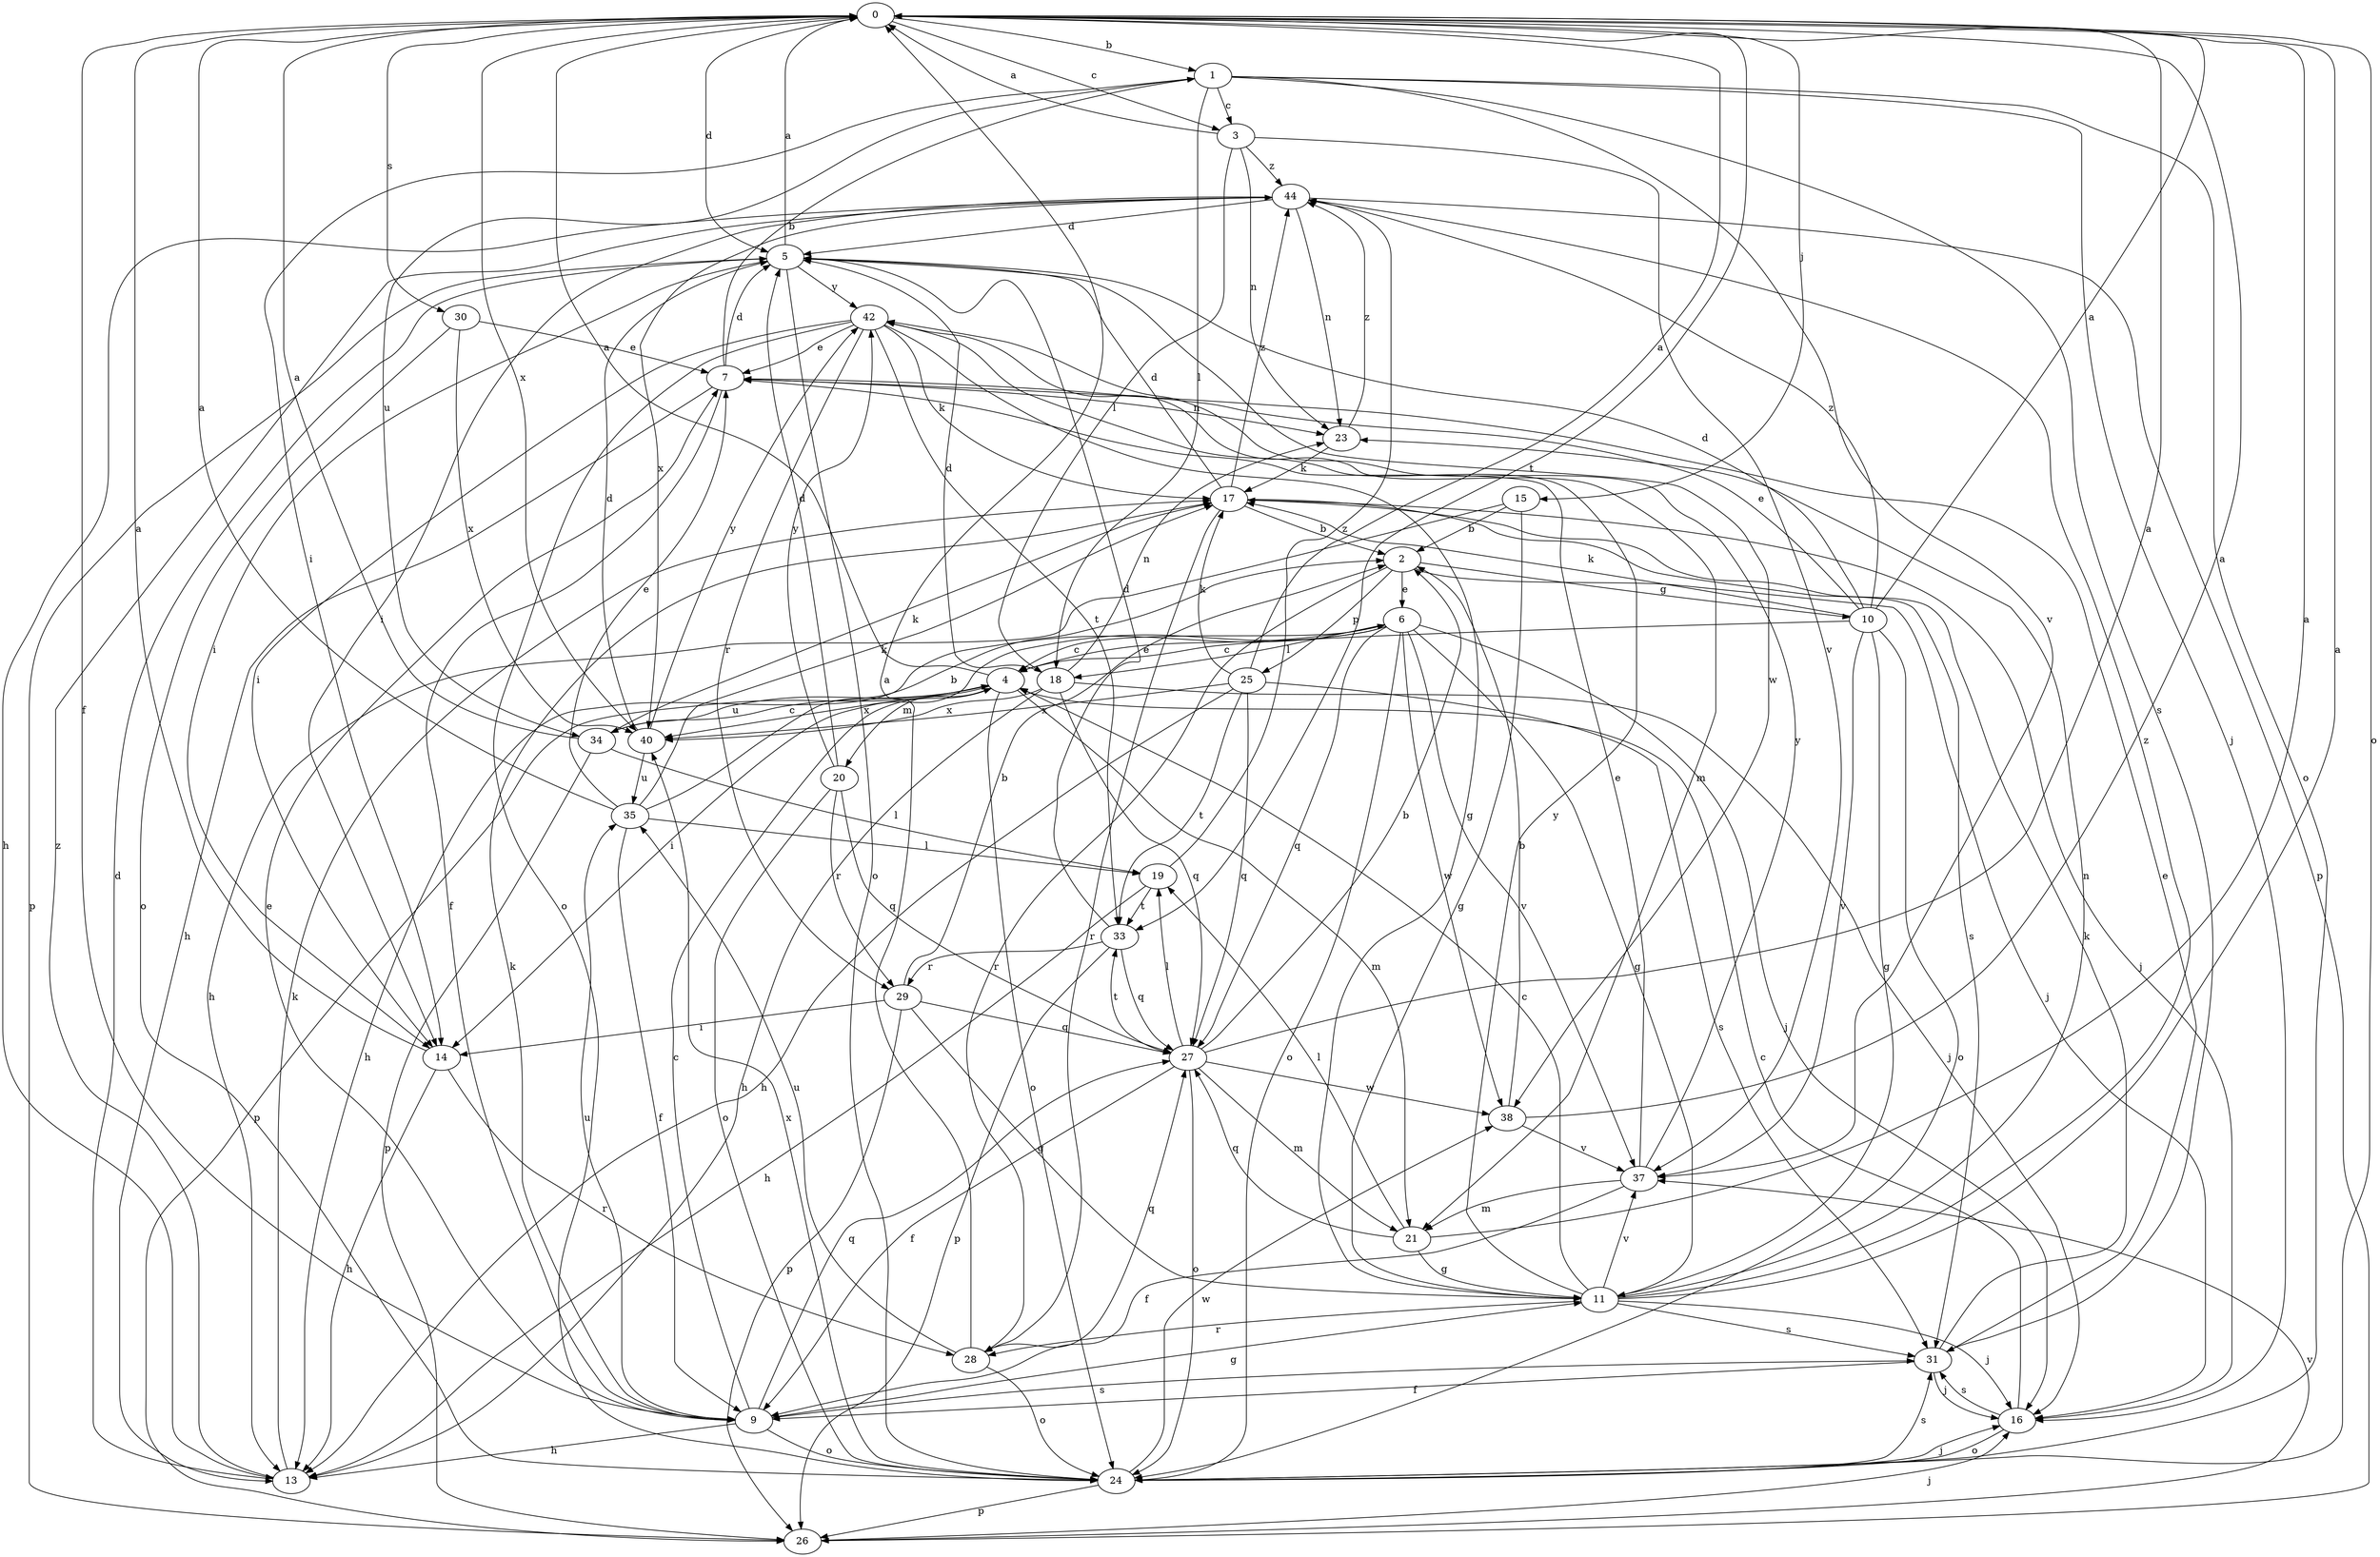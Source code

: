 strict digraph  {
0;
1;
2;
3;
4;
5;
6;
7;
9;
10;
11;
13;
14;
15;
16;
17;
18;
19;
20;
21;
23;
24;
25;
26;
27;
28;
29;
30;
31;
33;
34;
35;
37;
38;
40;
42;
44;
0 -> 1  [label=b];
0 -> 3  [label=c];
0 -> 5  [label=d];
0 -> 9  [label=f];
0 -> 15  [label=j];
0 -> 24  [label=o];
0 -> 30  [label=s];
0 -> 33  [label=t];
0 -> 40  [label=x];
1 -> 3  [label=c];
1 -> 14  [label=i];
1 -> 16  [label=j];
1 -> 18  [label=l];
1 -> 24  [label=o];
1 -> 31  [label=s];
1 -> 34  [label=u];
1 -> 37  [label=v];
2 -> 6  [label=e];
2 -> 10  [label=g];
2 -> 16  [label=j];
2 -> 25  [label=p];
2 -> 28  [label=r];
3 -> 0  [label=a];
3 -> 18  [label=l];
3 -> 23  [label=n];
3 -> 37  [label=v];
3 -> 44  [label=z];
4 -> 0  [label=a];
4 -> 6  [label=e];
4 -> 20  [label=m];
4 -> 21  [label=m];
4 -> 24  [label=o];
4 -> 26  [label=p];
4 -> 34  [label=u];
4 -> 40  [label=x];
5 -> 0  [label=a];
5 -> 14  [label=i];
5 -> 24  [label=o];
5 -> 26  [label=p];
5 -> 38  [label=w];
5 -> 42  [label=y];
6 -> 4  [label=c];
6 -> 11  [label=g];
6 -> 13  [label=h];
6 -> 14  [label=i];
6 -> 16  [label=j];
6 -> 18  [label=l];
6 -> 24  [label=o];
6 -> 27  [label=q];
6 -> 37  [label=v];
6 -> 38  [label=w];
7 -> 1  [label=b];
7 -> 5  [label=d];
7 -> 9  [label=f];
7 -> 13  [label=h];
7 -> 23  [label=n];
9 -> 4  [label=c];
9 -> 7  [label=e];
9 -> 11  [label=g];
9 -> 13  [label=h];
9 -> 17  [label=k];
9 -> 24  [label=o];
9 -> 27  [label=q];
9 -> 31  [label=s];
9 -> 35  [label=u];
10 -> 0  [label=a];
10 -> 4  [label=c];
10 -> 5  [label=d];
10 -> 7  [label=e];
10 -> 11  [label=g];
10 -> 17  [label=k];
10 -> 24  [label=o];
10 -> 37  [label=v];
10 -> 44  [label=z];
11 -> 0  [label=a];
11 -> 4  [label=c];
11 -> 16  [label=j];
11 -> 23  [label=n];
11 -> 28  [label=r];
11 -> 31  [label=s];
11 -> 37  [label=v];
11 -> 42  [label=y];
11 -> 44  [label=z];
13 -> 5  [label=d];
13 -> 17  [label=k];
13 -> 44  [label=z];
14 -> 0  [label=a];
14 -> 13  [label=h];
14 -> 28  [label=r];
15 -> 2  [label=b];
15 -> 11  [label=g];
15 -> 13  [label=h];
16 -> 4  [label=c];
16 -> 24  [label=o];
16 -> 31  [label=s];
17 -> 2  [label=b];
17 -> 5  [label=d];
17 -> 16  [label=j];
17 -> 28  [label=r];
17 -> 31  [label=s];
17 -> 44  [label=z];
18 -> 5  [label=d];
18 -> 13  [label=h];
18 -> 16  [label=j];
18 -> 23  [label=n];
18 -> 27  [label=q];
18 -> 40  [label=x];
19 -> 13  [label=h];
19 -> 33  [label=t];
19 -> 44  [label=z];
20 -> 5  [label=d];
20 -> 24  [label=o];
20 -> 27  [label=q];
20 -> 29  [label=r];
20 -> 42  [label=y];
21 -> 0  [label=a];
21 -> 11  [label=g];
21 -> 19  [label=l];
21 -> 27  [label=q];
23 -> 17  [label=k];
23 -> 44  [label=z];
24 -> 16  [label=j];
24 -> 26  [label=p];
24 -> 31  [label=s];
24 -> 38  [label=w];
24 -> 40  [label=x];
25 -> 0  [label=a];
25 -> 13  [label=h];
25 -> 17  [label=k];
25 -> 27  [label=q];
25 -> 31  [label=s];
25 -> 33  [label=t];
25 -> 40  [label=x];
26 -> 16  [label=j];
26 -> 37  [label=v];
27 -> 0  [label=a];
27 -> 2  [label=b];
27 -> 9  [label=f];
27 -> 19  [label=l];
27 -> 21  [label=m];
27 -> 24  [label=o];
27 -> 33  [label=t];
27 -> 38  [label=w];
28 -> 0  [label=a];
28 -> 24  [label=o];
28 -> 27  [label=q];
28 -> 35  [label=u];
29 -> 2  [label=b];
29 -> 11  [label=g];
29 -> 14  [label=i];
29 -> 26  [label=p];
29 -> 27  [label=q];
30 -> 7  [label=e];
30 -> 24  [label=o];
30 -> 40  [label=x];
31 -> 7  [label=e];
31 -> 9  [label=f];
31 -> 16  [label=j];
31 -> 17  [label=k];
33 -> 5  [label=d];
33 -> 26  [label=p];
33 -> 27  [label=q];
33 -> 29  [label=r];
34 -> 0  [label=a];
34 -> 4  [label=c];
34 -> 17  [label=k];
34 -> 19  [label=l];
34 -> 26  [label=p];
35 -> 0  [label=a];
35 -> 2  [label=b];
35 -> 7  [label=e];
35 -> 9  [label=f];
35 -> 17  [label=k];
35 -> 19  [label=l];
37 -> 7  [label=e];
37 -> 9  [label=f];
37 -> 21  [label=m];
37 -> 42  [label=y];
38 -> 0  [label=a];
38 -> 2  [label=b];
38 -> 37  [label=v];
40 -> 5  [label=d];
40 -> 35  [label=u];
40 -> 42  [label=y];
42 -> 7  [label=e];
42 -> 11  [label=g];
42 -> 14  [label=i];
42 -> 17  [label=k];
42 -> 21  [label=m];
42 -> 24  [label=o];
42 -> 29  [label=r];
42 -> 33  [label=t];
44 -> 5  [label=d];
44 -> 13  [label=h];
44 -> 14  [label=i];
44 -> 23  [label=n];
44 -> 26  [label=p];
44 -> 40  [label=x];
}
